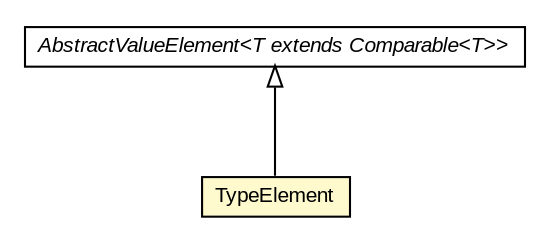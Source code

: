 #!/usr/local/bin/dot
#
# Class diagram 
# Generated by UMLGraph version 5.3 (http://www.umlgraph.org/)
#

digraph G {
	edge [fontname="arial",fontsize=10,labelfontname="arial",labelfontsize=10];
	node [fontname="arial",fontsize=10,shape=plaintext];
	nodesep=0.25;
	ranksep=0.5;
	// context.arch.discoverer.component.TypeElement
	c151073 [label=<<table title="context.arch.discoverer.component.TypeElement" border="0" cellborder="1" cellspacing="0" cellpadding="2" port="p" bgcolor="lemonChiffon" href="./TypeElement.html">
		<tr><td><table border="0" cellspacing="0" cellpadding="1">
<tr><td align="center" balign="center"> TypeElement </td></tr>
		</table></td></tr>
		</table>>, fontname="arial", fontcolor="black", fontsize=10.0];
	// context.arch.discoverer.component.AbstractValueElement<T extends java.lang.Comparable<T>>
	c151086 [label=<<table title="context.arch.discoverer.component.AbstractValueElement" border="0" cellborder="1" cellspacing="0" cellpadding="2" port="p" href="./AbstractValueElement.html">
		<tr><td><table border="0" cellspacing="0" cellpadding="1">
<tr><td align="center" balign="center"><font face="arial italic"> AbstractValueElement&lt;T extends Comparable&lt;T&gt;&gt; </font></td></tr>
		</table></td></tr>
		</table>>, fontname="arial", fontcolor="black", fontsize=10.0];
	//context.arch.discoverer.component.TypeElement extends context.arch.discoverer.component.AbstractValueElement<java.lang.String>
	c151086:p -> c151073:p [dir=back,arrowtail=empty];
}

